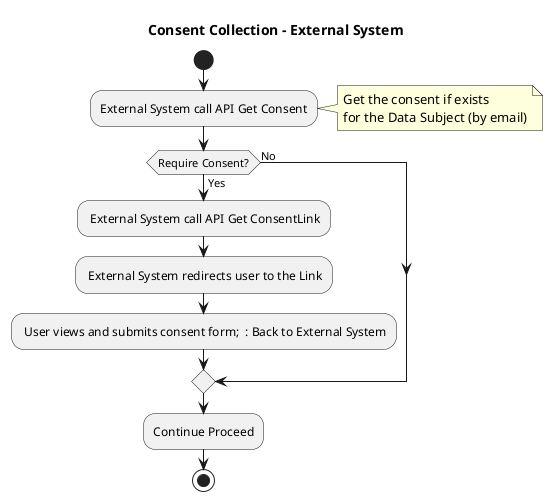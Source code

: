 @startuml
title Consent Collection - External System
start
:External System call API Get Consent;
note right
Get the consent if exists
for the Data Subject (by email)
end note
if (Require Consent?) then (Yes)
  : External System call API Get ConsentLink;
  : External System redirects user to the Link;
  : User views and submits consent form;\
  : Back to External System;
else (No)
endif
:Continue Proceed;
stop 
@enduml

